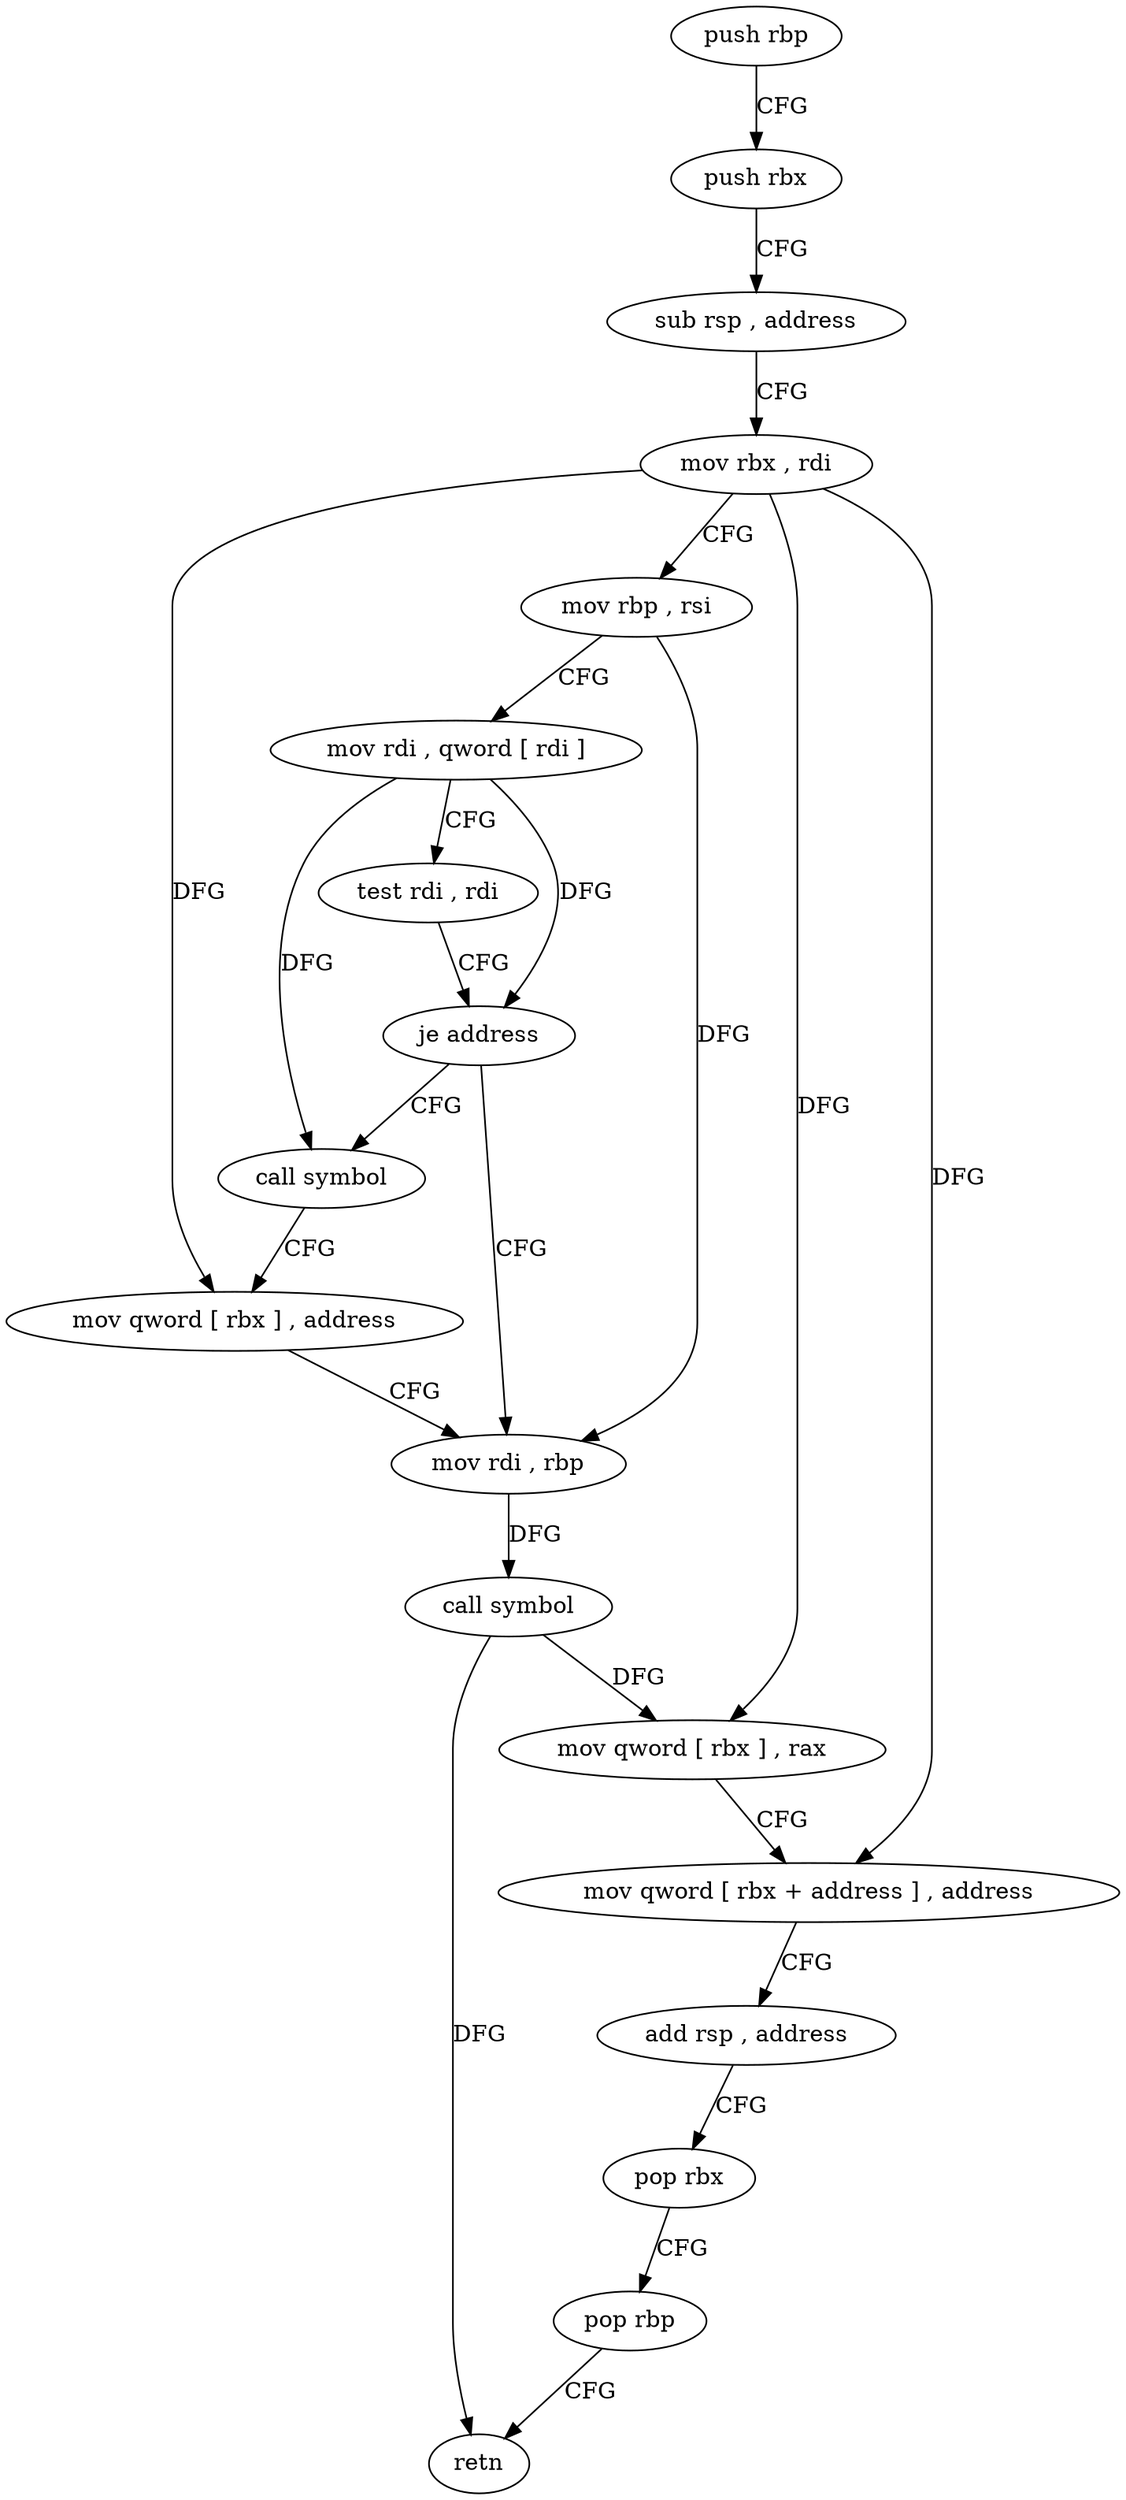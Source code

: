 digraph "func" {
"121349" [label = "push rbp" ]
"121350" [label = "push rbx" ]
"121351" [label = "sub rsp , address" ]
"121355" [label = "mov rbx , rdi" ]
"121358" [label = "mov rbp , rsi" ]
"121361" [label = "mov rdi , qword [ rdi ]" ]
"121364" [label = "test rdi , rdi" ]
"121367" [label = "je address" ]
"121381" [label = "mov rdi , rbp" ]
"121369" [label = "call symbol" ]
"121384" [label = "call symbol" ]
"121389" [label = "mov qword [ rbx ] , rax" ]
"121392" [label = "mov qword [ rbx + address ] , address" ]
"121400" [label = "add rsp , address" ]
"121404" [label = "pop rbx" ]
"121405" [label = "pop rbp" ]
"121406" [label = "retn" ]
"121374" [label = "mov qword [ rbx ] , address" ]
"121349" -> "121350" [ label = "CFG" ]
"121350" -> "121351" [ label = "CFG" ]
"121351" -> "121355" [ label = "CFG" ]
"121355" -> "121358" [ label = "CFG" ]
"121355" -> "121389" [ label = "DFG" ]
"121355" -> "121392" [ label = "DFG" ]
"121355" -> "121374" [ label = "DFG" ]
"121358" -> "121361" [ label = "CFG" ]
"121358" -> "121381" [ label = "DFG" ]
"121361" -> "121364" [ label = "CFG" ]
"121361" -> "121367" [ label = "DFG" ]
"121361" -> "121369" [ label = "DFG" ]
"121364" -> "121367" [ label = "CFG" ]
"121367" -> "121381" [ label = "CFG" ]
"121367" -> "121369" [ label = "CFG" ]
"121381" -> "121384" [ label = "DFG" ]
"121369" -> "121374" [ label = "CFG" ]
"121384" -> "121389" [ label = "DFG" ]
"121384" -> "121406" [ label = "DFG" ]
"121389" -> "121392" [ label = "CFG" ]
"121392" -> "121400" [ label = "CFG" ]
"121400" -> "121404" [ label = "CFG" ]
"121404" -> "121405" [ label = "CFG" ]
"121405" -> "121406" [ label = "CFG" ]
"121374" -> "121381" [ label = "CFG" ]
}
